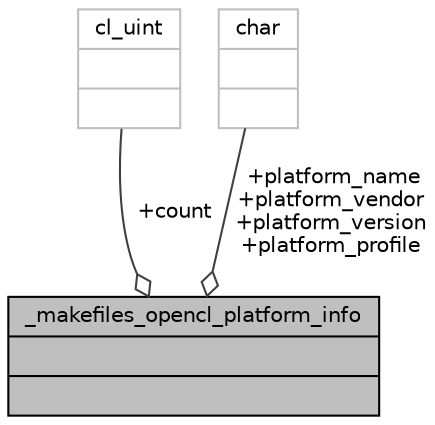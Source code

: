 digraph "_makefiles_opencl_platform_info"
{
 // INTERACTIVE_SVG=YES
  bgcolor="transparent";
  edge [fontname="Helvetica",fontsize="10",labelfontname="Helvetica",labelfontsize="10"];
  node [fontname="Helvetica",fontsize="10",shape=record];
  Node1 [label="{_makefiles_opencl_platform_info\n||}",height=0.2,width=0.4,color="black", fillcolor="grey75", style="filled", fontcolor="black"];
  Node2 -> Node1 [color="grey25",fontsize="10",style="solid",label=" +count" ,arrowhead="odiamond",fontname="Helvetica"];
  Node2 [label="{cl_uint\n||}",height=0.2,width=0.4,color="grey75"];
  Node3 -> Node1 [color="grey25",fontsize="10",style="solid",label=" +platform_name\n+platform_vendor\n+platform_version\n+platform_profile" ,arrowhead="odiamond",fontname="Helvetica"];
  Node3 [label="{char\n||}",height=0.2,width=0.4,color="grey75"];
}
